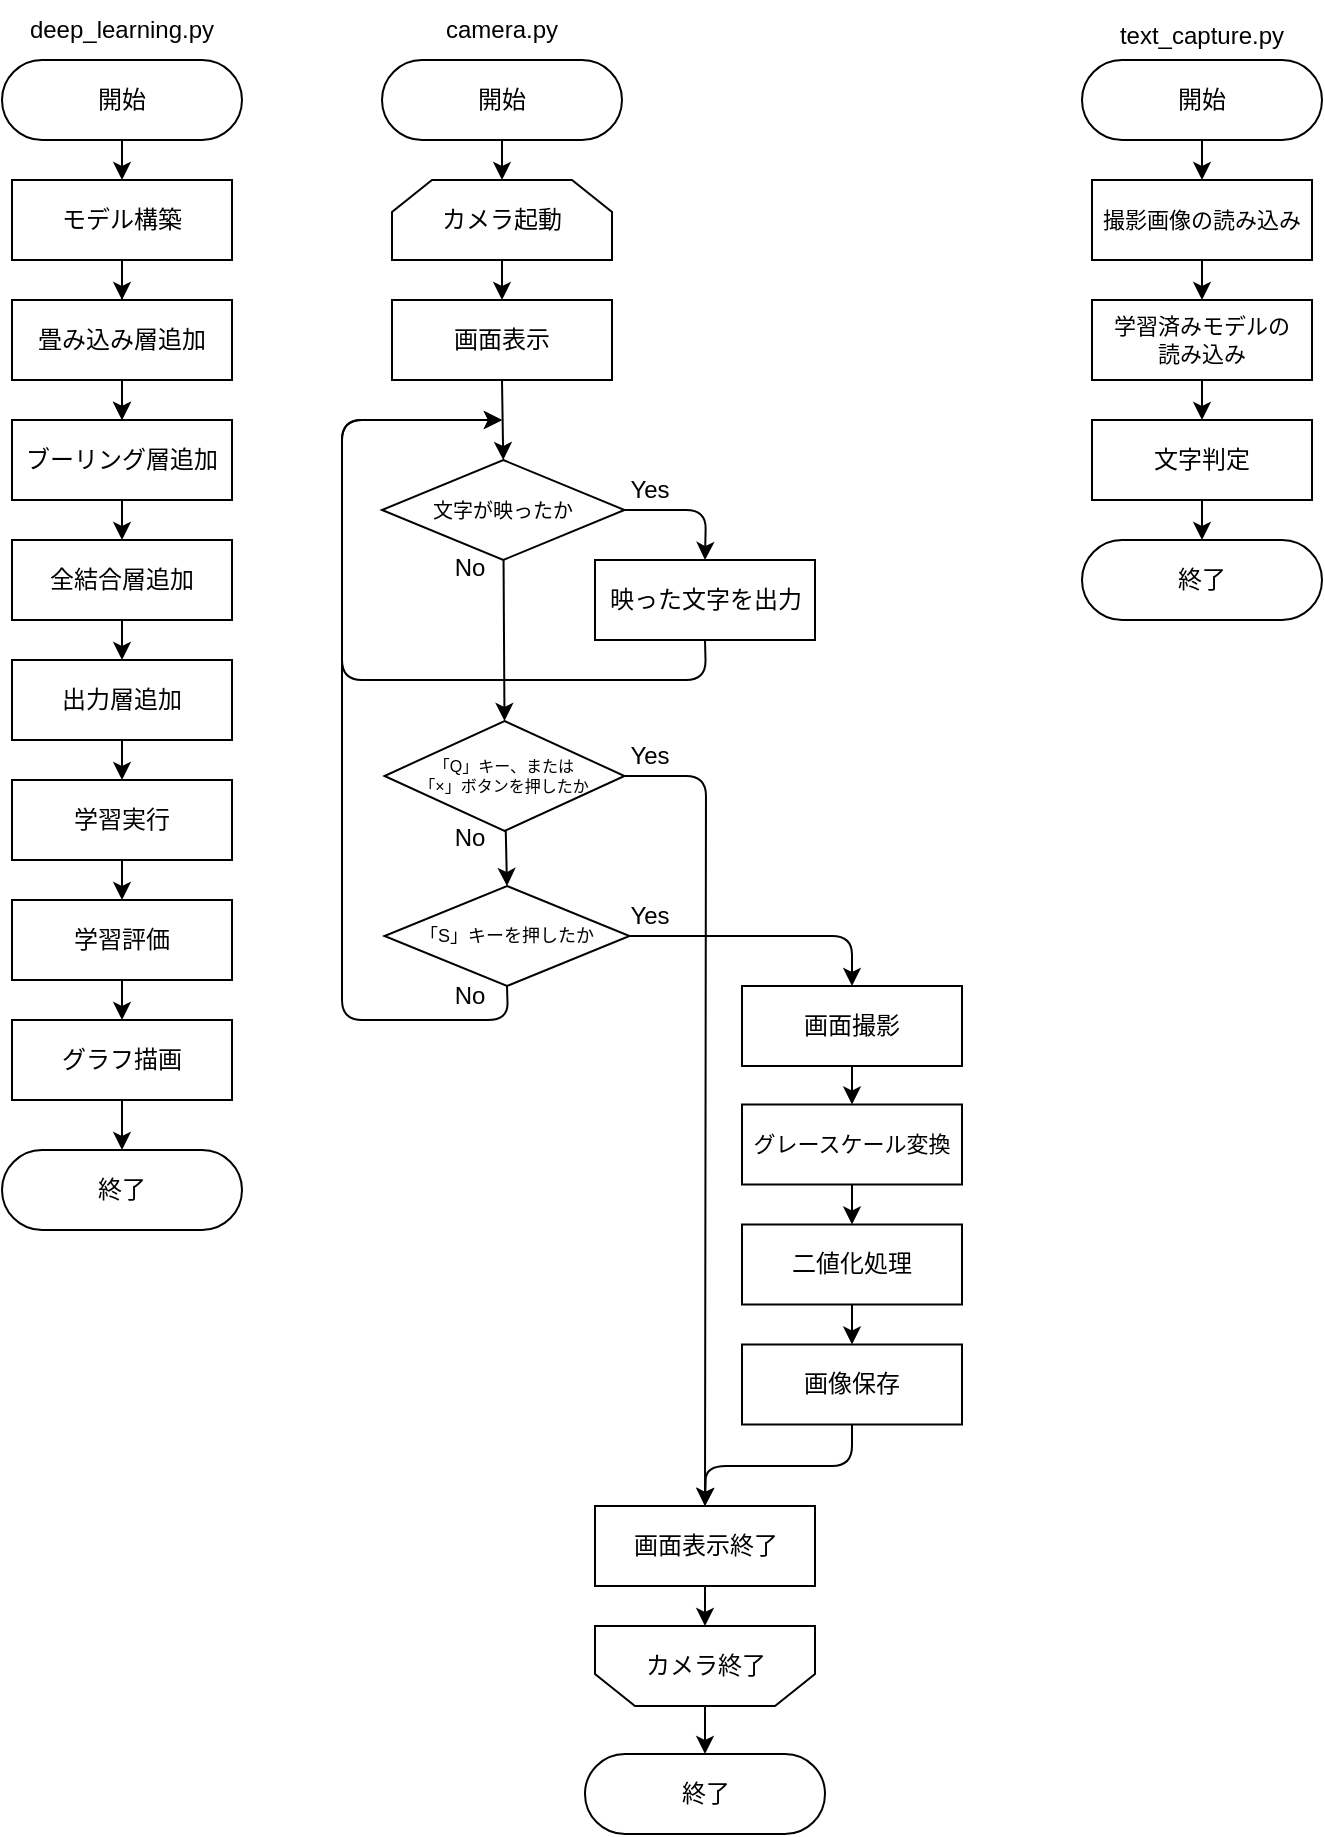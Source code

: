 <mxfile>
    <diagram id="6kULWllOmMthTyQCJinV" name="ページ1">
        <mxGraphModel dx="1216" dy="779" grid="0" gridSize="10" guides="1" tooltips="1" connect="1" arrows="1" fold="1" page="1" pageScale="1" pageWidth="827" pageHeight="1169" background="none" math="0" shadow="0">
            <root>
                <mxCell id="0"/>
                <mxCell id="1" parent="0"/>
                <mxCell id="10" style="edgeStyle=none;html=1;exitX=0.5;exitY=1;exitDx=0;exitDy=0;entryX=0.5;entryY=0;entryDx=0;entryDy=0;" edge="1" parent="1" source="2" target="7">
                    <mxGeometry relative="1" as="geometry"/>
                </mxCell>
                <mxCell id="2" value="開始" style="rounded=1;whiteSpace=wrap;html=1;arcSize=50;" vertex="1" parent="1">
                    <mxGeometry x="40" y="40" width="120" height="40" as="geometry"/>
                </mxCell>
                <mxCell id="4" value="deep_learning.py" style="text;html=1;strokeColor=none;fillColor=none;align=center;verticalAlign=middle;whiteSpace=wrap;rounded=0;" vertex="1" parent="1">
                    <mxGeometry x="40" y="10" width="120" height="30" as="geometry"/>
                </mxCell>
                <mxCell id="5" value="camera.py" style="text;html=1;strokeColor=none;fillColor=none;align=center;verticalAlign=middle;whiteSpace=wrap;rounded=0;" vertex="1" parent="1">
                    <mxGeometry x="230" y="10" width="120" height="30" as="geometry"/>
                </mxCell>
                <mxCell id="6" value="text_capture.py" style="text;html=1;strokeColor=none;fillColor=none;align=center;verticalAlign=middle;whiteSpace=wrap;rounded=0;" vertex="1" parent="1">
                    <mxGeometry x="580" y="10" width="120" height="36" as="geometry"/>
                </mxCell>
                <mxCell id="11" style="edgeStyle=none;html=1;" edge="1" parent="1" source="7" target="8">
                    <mxGeometry relative="1" as="geometry"/>
                </mxCell>
                <mxCell id="24" value="" style="edgeStyle=none;html=1;" edge="1" parent="1" source="7" target="9">
                    <mxGeometry relative="1" as="geometry"/>
                </mxCell>
                <mxCell id="7" value="モデル構築" style="rounded=0;whiteSpace=wrap;html=1;" vertex="1" parent="1">
                    <mxGeometry x="45" y="100" width="110" height="40" as="geometry"/>
                </mxCell>
                <mxCell id="12" style="edgeStyle=none;html=1;entryX=0.5;entryY=0;entryDx=0;entryDy=0;" edge="1" parent="1" source="8" target="9">
                    <mxGeometry relative="1" as="geometry"/>
                </mxCell>
                <mxCell id="8" value="畳み込み層追加" style="rounded=0;whiteSpace=wrap;html=1;" vertex="1" parent="1">
                    <mxGeometry x="45" y="160" width="110" height="40" as="geometry"/>
                </mxCell>
                <mxCell id="15" style="edgeStyle=none;html=1;" edge="1" parent="1" source="9" target="13">
                    <mxGeometry relative="1" as="geometry"/>
                </mxCell>
                <mxCell id="9" value="ブーリング層追加" style="rounded=0;whiteSpace=wrap;html=1;" vertex="1" parent="1">
                    <mxGeometry x="45" y="220" width="110" height="40" as="geometry"/>
                </mxCell>
                <mxCell id="17" style="edgeStyle=none;html=1;" edge="1" parent="1" source="13" target="14">
                    <mxGeometry relative="1" as="geometry"/>
                </mxCell>
                <mxCell id="13" value="全結合層追加" style="rounded=0;whiteSpace=wrap;html=1;" vertex="1" parent="1">
                    <mxGeometry x="45" y="280" width="110" height="40" as="geometry"/>
                </mxCell>
                <mxCell id="19" style="edgeStyle=none;html=1;" edge="1" parent="1" source="14" target="18">
                    <mxGeometry relative="1" as="geometry"/>
                </mxCell>
                <mxCell id="14" value="出力層追加" style="rounded=0;whiteSpace=wrap;html=1;" vertex="1" parent="1">
                    <mxGeometry x="45" y="340" width="110" height="40" as="geometry"/>
                </mxCell>
                <mxCell id="23" style="edgeStyle=none;html=1;entryX=0.5;entryY=0;entryDx=0;entryDy=0;" edge="1" parent="1" source="18" target="25">
                    <mxGeometry relative="1" as="geometry">
                        <mxPoint x="100" y="530" as="targetPoint"/>
                    </mxGeometry>
                </mxCell>
                <mxCell id="18" value="学習実行" style="rounded=0;whiteSpace=wrap;html=1;" vertex="1" parent="1">
                    <mxGeometry x="45" y="400" width="110" height="40" as="geometry"/>
                </mxCell>
                <mxCell id="28" style="edgeStyle=none;html=1;" edge="1" parent="1" source="25" target="27">
                    <mxGeometry relative="1" as="geometry"/>
                </mxCell>
                <mxCell id="25" value="学習評価" style="rounded=0;whiteSpace=wrap;html=1;" vertex="1" parent="1">
                    <mxGeometry x="45" y="460" width="110" height="40" as="geometry"/>
                </mxCell>
                <mxCell id="81" style="edgeStyle=none;html=1;fontSize=11;" edge="1" parent="1" source="27" target="80">
                    <mxGeometry relative="1" as="geometry"/>
                </mxCell>
                <mxCell id="27" value="グラフ描画" style="rounded=0;whiteSpace=wrap;html=1;" vertex="1" parent="1">
                    <mxGeometry x="45" y="520" width="110" height="40" as="geometry"/>
                </mxCell>
                <mxCell id="29" value="開始" style="rounded=1;whiteSpace=wrap;html=1;arcSize=50;" vertex="1" parent="1">
                    <mxGeometry x="230" y="40" width="120" height="40" as="geometry"/>
                </mxCell>
                <mxCell id="103" style="edgeStyle=none;html=1;fontSize=11;" edge="1" parent="1" source="30" target="102">
                    <mxGeometry relative="1" as="geometry"/>
                </mxCell>
                <mxCell id="30" value="開始" style="rounded=1;whiteSpace=wrap;html=1;arcSize=50;" vertex="1" parent="1">
                    <mxGeometry x="580" y="40" width="120" height="40" as="geometry"/>
                </mxCell>
                <mxCell id="36" style="edgeStyle=none;html=1;" edge="1" parent="1" source="31" target="35">
                    <mxGeometry relative="1" as="geometry"/>
                </mxCell>
                <mxCell id="31" value="カメラ起動" style="shape=loopLimit;whiteSpace=wrap;html=1;" vertex="1" parent="1">
                    <mxGeometry x="235" y="100" width="110" height="40" as="geometry"/>
                </mxCell>
                <mxCell id="43" style="edgeStyle=none;html=1;exitX=1;exitY=0.5;exitDx=0;exitDy=0;entryX=0.5;entryY=0;entryDx=0;entryDy=0;" edge="1" parent="1" source="33" target="40">
                    <mxGeometry relative="1" as="geometry">
                        <Array as="points">
                            <mxPoint x="392" y="265"/>
                        </Array>
                    </mxGeometry>
                </mxCell>
                <mxCell id="46" style="edgeStyle=none;html=1;entryX=0.5;entryY=0;entryDx=0;entryDy=0;" edge="1" parent="1" source="33" target="54">
                    <mxGeometry relative="1" as="geometry">
                        <mxPoint x="290" y="441" as="targetPoint"/>
                    </mxGeometry>
                </mxCell>
                <mxCell id="33" value="文字が映ったか" style="rhombus;whiteSpace=wrap;html=1;fontSize=10;" vertex="1" parent="1">
                    <mxGeometry x="230" y="240" width="121.25" height="50" as="geometry"/>
                </mxCell>
                <mxCell id="37" style="edgeStyle=none;html=1;exitX=0.5;exitY=1;exitDx=0;exitDy=0;entryX=0.5;entryY=0;entryDx=0;entryDy=0;" edge="1" parent="1" source="35" target="33">
                    <mxGeometry relative="1" as="geometry"/>
                </mxCell>
                <mxCell id="35" value="画面表示" style="rounded=0;whiteSpace=wrap;html=1;" vertex="1" parent="1">
                    <mxGeometry x="235" y="160" width="110" height="40" as="geometry"/>
                </mxCell>
                <mxCell id="48" style="edgeStyle=none;html=1;exitX=0.5;exitY=1;exitDx=0;exitDy=0;" edge="1" parent="1" source="40">
                    <mxGeometry relative="1" as="geometry">
                        <mxPoint x="290" y="220" as="targetPoint"/>
                        <Array as="points">
                            <mxPoint x="392" y="350"/>
                            <mxPoint x="210" y="350"/>
                            <mxPoint x="210" y="220"/>
                        </Array>
                    </mxGeometry>
                </mxCell>
                <mxCell id="40" value="映った文字を出力" style="rounded=0;whiteSpace=wrap;html=1;" vertex="1" parent="1">
                    <mxGeometry x="336.5" y="290" width="110" height="40" as="geometry"/>
                </mxCell>
                <mxCell id="44" value="Yes" style="text;html=1;strokeColor=none;fillColor=none;align=center;verticalAlign=middle;whiteSpace=wrap;rounded=0;" vertex="1" parent="1">
                    <mxGeometry x="334" y="240" width="60" height="30" as="geometry"/>
                </mxCell>
                <mxCell id="50" value="No" style="text;html=1;strokeColor=none;fillColor=none;align=center;verticalAlign=middle;whiteSpace=wrap;rounded=0;" vertex="1" parent="1">
                    <mxGeometry x="243.5" y="278" width="60" height="31" as="geometry"/>
                </mxCell>
                <mxCell id="79" style="edgeStyle=none;html=1;fontSize=11;entryX=0.5;entryY=0;entryDx=0;entryDy=0;" edge="1" parent="1" source="54" target="94">
                    <mxGeometry relative="1" as="geometry">
                        <mxPoint x="289.077" y="514.134" as="targetPoint"/>
                    </mxGeometry>
                </mxCell>
                <mxCell id="54" value="&lt;font style=&quot;font-size: 8px;&quot;&gt;「Q」キー、または&lt;br style=&quot;font-size: 8px;&quot;&gt;「×」ボタンを押したか&lt;/font&gt;" style="rhombus;whiteSpace=wrap;html=1;fontSize=8;" vertex="1" parent="1">
                    <mxGeometry x="231.25" y="370.5" width="120" height="55" as="geometry"/>
                </mxCell>
                <mxCell id="58" value="" style="endArrow=classic;html=1;fontSize=10;entryX=0.5;entryY=0;entryDx=0;entryDy=0;exitX=0.5;exitY=1;exitDx=0;exitDy=0;" edge="1" parent="1" source="29" target="31">
                    <mxGeometry width="50" height="50" relative="1" as="geometry">
                        <mxPoint x="394" y="140" as="sourcePoint"/>
                        <mxPoint x="444" y="90" as="targetPoint"/>
                    </mxGeometry>
                </mxCell>
                <mxCell id="66" style="edgeStyle=none;html=1;fontSize=12;entryX=0.5;entryY=0;entryDx=0;entryDy=0;" edge="1" parent="1" source="60" target="63">
                    <mxGeometry relative="1" as="geometry">
                        <mxPoint x="402.5" y="828.25" as="targetPoint"/>
                    </mxGeometry>
                </mxCell>
                <mxCell id="60" value="画面表示終了" style="rounded=0;whiteSpace=wrap;html=1;" vertex="1" parent="1">
                    <mxGeometry x="336.5" y="763" width="110" height="40" as="geometry"/>
                </mxCell>
                <mxCell id="91" style="edgeStyle=none;html=1;fontSize=11;" edge="1" parent="1" source="63" target="82">
                    <mxGeometry relative="1" as="geometry"/>
                </mxCell>
                <mxCell id="63" value="カメラ終了" style="shape=loopLimit;whiteSpace=wrap;html=1;flipV=1;" vertex="1" parent="1">
                    <mxGeometry x="336.5" y="823" width="110" height="40" as="geometry"/>
                </mxCell>
                <mxCell id="64" style="edgeStyle=none;html=1;exitX=1;exitY=0.5;exitDx=0;exitDy=0;entryX=0.5;entryY=0;entryDx=0;entryDy=0;" edge="1" parent="1" source="54" target="60">
                    <mxGeometry relative="1" as="geometry">
                        <mxPoint x="387.25" y="439" as="sourcePoint"/>
                        <mxPoint x="471" y="484" as="targetPoint"/>
                        <Array as="points">
                            <mxPoint x="392" y="398"/>
                        </Array>
                    </mxGeometry>
                </mxCell>
                <mxCell id="65" value="Yes" style="text;html=1;strokeColor=none;fillColor=none;align=center;verticalAlign=middle;whiteSpace=wrap;rounded=0;" vertex="1" parent="1">
                    <mxGeometry x="334" y="373" width="60" height="30" as="geometry"/>
                </mxCell>
                <mxCell id="67" style="edgeStyle=none;html=1;fontSize=12;" edge="1" parent="1" target="69">
                    <mxGeometry relative="1" as="geometry">
                        <mxPoint x="590" y="940" as="sourcePoint"/>
                    </mxGeometry>
                </mxCell>
                <mxCell id="90" style="edgeStyle=none;html=1;fontSize=11;" edge="1" parent="1" target="89">
                    <mxGeometry relative="1" as="geometry">
                        <mxPoint x="590" y="1000" as="sourcePoint"/>
                    </mxGeometry>
                </mxCell>
                <mxCell id="70" style="edgeStyle=none;html=1;exitX=1;exitY=0.5;exitDx=0;exitDy=0;entryX=0.5;entryY=0;entryDx=0;entryDy=0;" edge="1" parent="1" target="72" source="94">
                    <mxGeometry relative="1" as="geometry">
                        <mxPoint x="352.5" y="443" as="sourcePoint"/>
                        <mxPoint x="572.5" y="491.75" as="targetPoint"/>
                        <Array as="points">
                            <mxPoint x="465" y="478"/>
                        </Array>
                    </mxGeometry>
                </mxCell>
                <mxCell id="78" style="edgeStyle=none;html=1;fontSize=11;" edge="1" parent="1" source="72" target="74">
                    <mxGeometry relative="1" as="geometry"/>
                </mxCell>
                <mxCell id="72" value="画面撮影" style="rounded=0;whiteSpace=wrap;html=1;" vertex="1" parent="1">
                    <mxGeometry x="410" y="503" width="110" height="40" as="geometry"/>
                </mxCell>
                <mxCell id="77" style="edgeStyle=none;html=1;fontSize=11;exitX=0.5;exitY=1;exitDx=0;exitDy=0;entryX=0.5;entryY=0;entryDx=0;entryDy=0;" edge="1" parent="1" source="73" target="83">
                    <mxGeometry relative="1" as="geometry">
                        <mxPoint x="321" y="918" as="targetPoint"/>
                    </mxGeometry>
                </mxCell>
                <mxCell id="73" value="二値化処理" style="rounded=0;whiteSpace=wrap;html=1;" vertex="1" parent="1">
                    <mxGeometry x="410" y="622.25" width="110" height="40" as="geometry"/>
                </mxCell>
                <mxCell id="76" style="edgeStyle=none;html=1;entryX=0.5;entryY=0;entryDx=0;entryDy=0;fontSize=11;" edge="1" parent="1" source="74" target="73">
                    <mxGeometry relative="1" as="geometry"/>
                </mxCell>
                <mxCell id="74" value="グレースケール変換" style="rounded=0;whiteSpace=wrap;html=1;fontSize=11;" vertex="1" parent="1">
                    <mxGeometry x="410" y="562.25" width="110" height="40" as="geometry"/>
                </mxCell>
                <mxCell id="80" value="終了" style="rounded=1;whiteSpace=wrap;html=1;arcSize=50;" vertex="1" parent="1">
                    <mxGeometry x="40" y="585" width="120" height="40" as="geometry"/>
                </mxCell>
                <mxCell id="82" value="終了" style="rounded=1;whiteSpace=wrap;html=1;arcSize=50;" vertex="1" parent="1">
                    <mxGeometry x="331.5" y="887" width="120" height="40" as="geometry"/>
                </mxCell>
                <mxCell id="99" style="edgeStyle=none;html=1;entryX=0.5;entryY=0;entryDx=0;entryDy=0;fontSize=11;" edge="1" parent="1">
                    <mxGeometry relative="1" as="geometry">
                        <mxPoint x="465" y="722.25" as="sourcePoint"/>
                        <mxPoint x="391.5" y="763" as="targetPoint"/>
                        <Array as="points">
                            <mxPoint x="465" y="743"/>
                            <mxPoint x="392" y="743"/>
                        </Array>
                    </mxGeometry>
                </mxCell>
                <mxCell id="83" value="画像保存" style="rounded=0;whiteSpace=wrap;html=1;" vertex="1" parent="1">
                    <mxGeometry x="410" y="682.25" width="110" height="40" as="geometry"/>
                </mxCell>
                <mxCell id="93" value="No" style="text;html=1;strokeColor=none;fillColor=none;align=center;verticalAlign=middle;whiteSpace=wrap;rounded=0;" vertex="1" parent="1">
                    <mxGeometry x="243.5" y="413" width="60" height="31" as="geometry"/>
                </mxCell>
                <mxCell id="94" value="&lt;font style=&quot;font-size: 9px;&quot;&gt;「S」キーを押したか&lt;/font&gt;" style="rhombus;whiteSpace=wrap;html=1;fontSize=9;" vertex="1" parent="1">
                    <mxGeometry x="231.25" y="453" width="122.5" height="50" as="geometry"/>
                </mxCell>
                <mxCell id="95" value="Yes" style="text;html=1;strokeColor=none;fillColor=none;align=center;verticalAlign=middle;whiteSpace=wrap;rounded=0;" vertex="1" parent="1">
                    <mxGeometry x="334" y="453" width="60" height="30" as="geometry"/>
                </mxCell>
                <mxCell id="97" value="" style="endArrow=classic;html=1;exitX=0.5;exitY=1;exitDx=0;exitDy=0;" edge="1" parent="1" source="94">
                    <mxGeometry width="50" height="50" relative="1" as="geometry">
                        <mxPoint x="290.625" y="597" as="sourcePoint"/>
                        <mxPoint x="290" y="220" as="targetPoint"/>
                        <Array as="points">
                            <mxPoint x="293" y="520"/>
                            <mxPoint x="210" y="520"/>
                            <mxPoint x="210" y="220"/>
                        </Array>
                    </mxGeometry>
                </mxCell>
                <mxCell id="98" value="No" style="text;html=1;strokeColor=none;fillColor=none;align=center;verticalAlign=middle;whiteSpace=wrap;rounded=0;" vertex="1" parent="1">
                    <mxGeometry x="243.5" y="492" width="60" height="31" as="geometry"/>
                </mxCell>
                <mxCell id="106" style="edgeStyle=none;html=1;fontSize=12;" edge="1" parent="1" source="101" target="105">
                    <mxGeometry relative="1" as="geometry"/>
                </mxCell>
                <mxCell id="101" value="学習済みモデルの&lt;br&gt;読み込み" style="rounded=0;whiteSpace=wrap;html=1;fontSize=11;" vertex="1" parent="1">
                    <mxGeometry x="585" y="160" width="110" height="40" as="geometry"/>
                </mxCell>
                <mxCell id="104" style="edgeStyle=none;html=1;fontSize=11;" edge="1" parent="1" source="102" target="101">
                    <mxGeometry relative="1" as="geometry"/>
                </mxCell>
                <mxCell id="102" value="撮影画像の読み込み" style="rounded=0;whiteSpace=wrap;html=1;fontSize=11;" vertex="1" parent="1">
                    <mxGeometry x="585" y="100" width="110" height="40" as="geometry"/>
                </mxCell>
                <mxCell id="108" style="edgeStyle=none;html=1;fontSize=12;" edge="1" parent="1" source="105" target="107">
                    <mxGeometry relative="1" as="geometry"/>
                </mxCell>
                <mxCell id="105" value="文字判定" style="rounded=0;whiteSpace=wrap;html=1;fontSize=12;" vertex="1" parent="1">
                    <mxGeometry x="585" y="220" width="110" height="40" as="geometry"/>
                </mxCell>
                <mxCell id="107" value="終了" style="rounded=1;whiteSpace=wrap;html=1;arcSize=50;" vertex="1" parent="1">
                    <mxGeometry x="580" y="280" width="120" height="40" as="geometry"/>
                </mxCell>
            </root>
        </mxGraphModel>
    </diagram>
</mxfile>